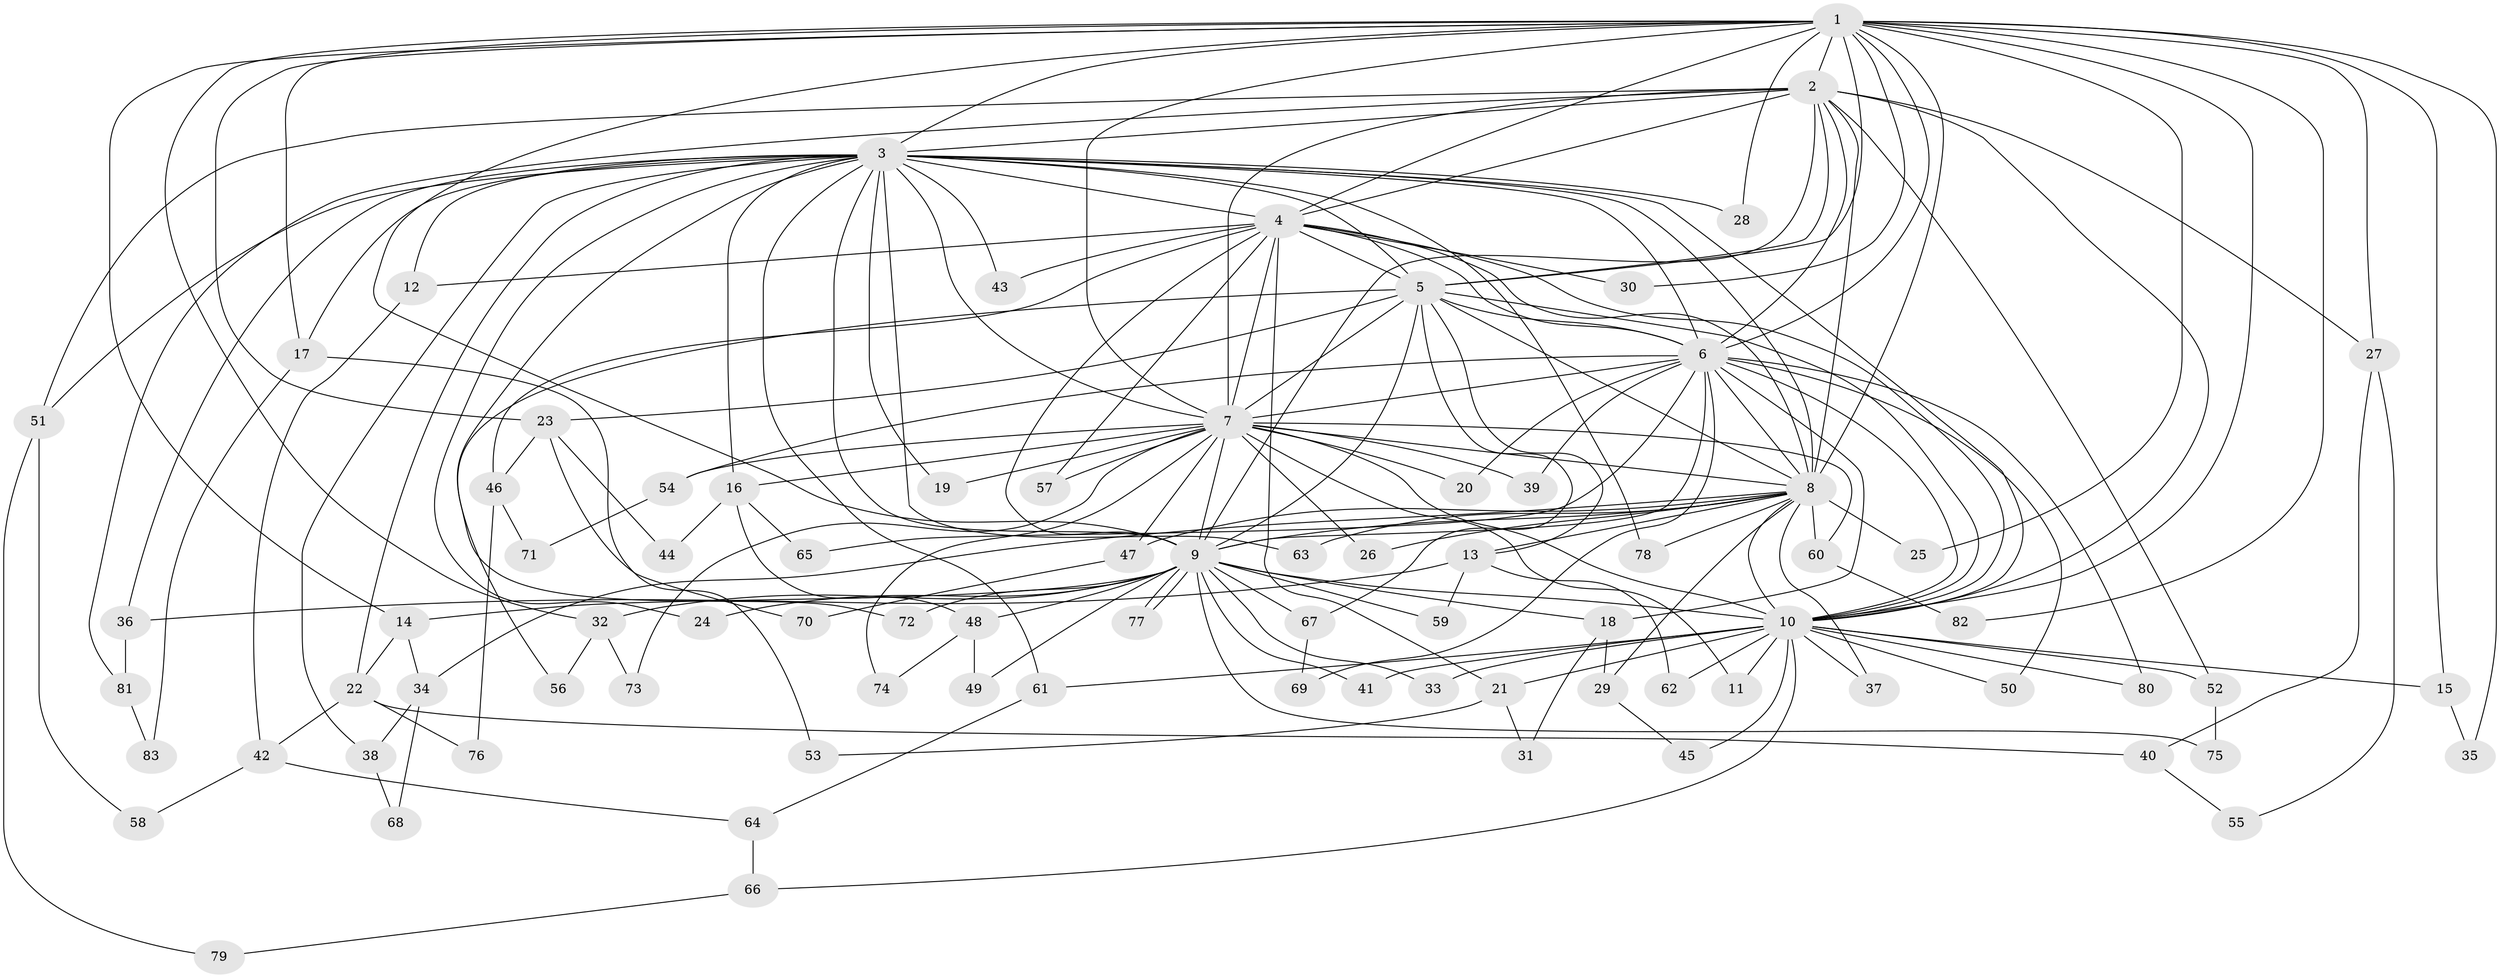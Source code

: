 // Generated by graph-tools (version 1.1) at 2025/25/03/09/25 03:25:51]
// undirected, 83 vertices, 191 edges
graph export_dot {
graph [start="1"]
  node [color=gray90,style=filled];
  1;
  2;
  3;
  4;
  5;
  6;
  7;
  8;
  9;
  10;
  11;
  12;
  13;
  14;
  15;
  16;
  17;
  18;
  19;
  20;
  21;
  22;
  23;
  24;
  25;
  26;
  27;
  28;
  29;
  30;
  31;
  32;
  33;
  34;
  35;
  36;
  37;
  38;
  39;
  40;
  41;
  42;
  43;
  44;
  45;
  46;
  47;
  48;
  49;
  50;
  51;
  52;
  53;
  54;
  55;
  56;
  57;
  58;
  59;
  60;
  61;
  62;
  63;
  64;
  65;
  66;
  67;
  68;
  69;
  70;
  71;
  72;
  73;
  74;
  75;
  76;
  77;
  78;
  79;
  80;
  81;
  82;
  83;
  1 -- 2;
  1 -- 3;
  1 -- 4;
  1 -- 5;
  1 -- 6;
  1 -- 7;
  1 -- 8;
  1 -- 9;
  1 -- 10;
  1 -- 14;
  1 -- 15;
  1 -- 17;
  1 -- 23;
  1 -- 25;
  1 -- 27;
  1 -- 28;
  1 -- 30;
  1 -- 32;
  1 -- 35;
  1 -- 82;
  2 -- 3;
  2 -- 4;
  2 -- 5;
  2 -- 6;
  2 -- 7;
  2 -- 8;
  2 -- 9;
  2 -- 10;
  2 -- 27;
  2 -- 51;
  2 -- 52;
  2 -- 81;
  3 -- 4;
  3 -- 5;
  3 -- 6;
  3 -- 7;
  3 -- 8;
  3 -- 9;
  3 -- 10;
  3 -- 12;
  3 -- 16;
  3 -- 17;
  3 -- 19;
  3 -- 22;
  3 -- 24;
  3 -- 28;
  3 -- 36;
  3 -- 38;
  3 -- 43;
  3 -- 51;
  3 -- 61;
  3 -- 63;
  3 -- 72;
  3 -- 78;
  4 -- 5;
  4 -- 6;
  4 -- 7;
  4 -- 8;
  4 -- 9;
  4 -- 10;
  4 -- 12;
  4 -- 21;
  4 -- 30;
  4 -- 43;
  4 -- 46;
  4 -- 57;
  5 -- 6;
  5 -- 7;
  5 -- 8;
  5 -- 9;
  5 -- 10;
  5 -- 13;
  5 -- 23;
  5 -- 56;
  5 -- 67;
  6 -- 7;
  6 -- 8;
  6 -- 9;
  6 -- 10;
  6 -- 18;
  6 -- 20;
  6 -- 39;
  6 -- 50;
  6 -- 54;
  6 -- 65;
  6 -- 69;
  6 -- 80;
  7 -- 8;
  7 -- 9;
  7 -- 10;
  7 -- 11;
  7 -- 16;
  7 -- 19;
  7 -- 20;
  7 -- 26;
  7 -- 39;
  7 -- 47;
  7 -- 54;
  7 -- 57;
  7 -- 60;
  7 -- 73;
  7 -- 74;
  8 -- 9;
  8 -- 10;
  8 -- 13;
  8 -- 25;
  8 -- 26;
  8 -- 29;
  8 -- 34;
  8 -- 37;
  8 -- 47;
  8 -- 60;
  8 -- 63;
  8 -- 78;
  9 -- 10;
  9 -- 14;
  9 -- 18;
  9 -- 24;
  9 -- 32;
  9 -- 33;
  9 -- 41;
  9 -- 48;
  9 -- 49;
  9 -- 59;
  9 -- 67;
  9 -- 72;
  9 -- 75;
  9 -- 77;
  9 -- 77;
  10 -- 11;
  10 -- 15;
  10 -- 21;
  10 -- 33;
  10 -- 37;
  10 -- 41;
  10 -- 45;
  10 -- 50;
  10 -- 52;
  10 -- 61;
  10 -- 62;
  10 -- 66;
  10 -- 80;
  12 -- 42;
  13 -- 36;
  13 -- 59;
  13 -- 62;
  14 -- 22;
  14 -- 34;
  15 -- 35;
  16 -- 44;
  16 -- 48;
  16 -- 65;
  17 -- 53;
  17 -- 83;
  18 -- 29;
  18 -- 31;
  21 -- 31;
  21 -- 53;
  22 -- 40;
  22 -- 42;
  22 -- 76;
  23 -- 44;
  23 -- 46;
  23 -- 70;
  27 -- 40;
  27 -- 55;
  29 -- 45;
  32 -- 56;
  32 -- 73;
  34 -- 38;
  34 -- 68;
  36 -- 81;
  38 -- 68;
  40 -- 55;
  42 -- 58;
  42 -- 64;
  46 -- 71;
  46 -- 76;
  47 -- 70;
  48 -- 49;
  48 -- 74;
  51 -- 58;
  51 -- 79;
  52 -- 75;
  54 -- 71;
  60 -- 82;
  61 -- 64;
  64 -- 66;
  66 -- 79;
  67 -- 69;
  81 -- 83;
}
